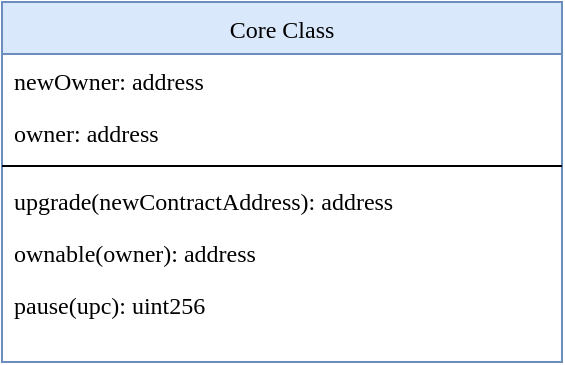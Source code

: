 <mxfile version="14.6.13" type="device"><diagram id="C5RBs43oDa-KdzZeNtuy" name="Page-1"><mxGraphModel dx="790" dy="557" grid="1" gridSize="10" guides="1" tooltips="1" connect="1" arrows="1" fold="1" page="1" pageScale="1" pageWidth="827" pageHeight="1169" math="0" shadow="0"><root><mxCell id="WIyWlLk6GJQsqaUBKTNV-0"/><mxCell id="WIyWlLk6GJQsqaUBKTNV-1" parent="WIyWlLk6GJQsqaUBKTNV-0"/><mxCell id="zkfFHV4jXpPFQw0GAbJ--17" value="Core Class" style="swimlane;fontStyle=0;align=center;verticalAlign=top;childLayout=stackLayout;horizontal=1;startSize=26;horizontalStack=0;resizeParent=1;resizeLast=0;collapsible=1;marginBottom=0;rounded=0;shadow=0;strokeWidth=1;fillColor=#dae8fc;strokeColor=#6c8ebf;swimlaneFillColor=#ffffff;fontFamily=Lucida Console;fontSize=12;" parent="WIyWlLk6GJQsqaUBKTNV-1" vertex="1"><mxGeometry x="274" y="80" width="280" height="180" as="geometry"><mxRectangle x="550" y="140" width="160" height="26" as="alternateBounds"/></mxGeometry></mxCell><mxCell id="zkfFHV4jXpPFQw0GAbJ--18" value="newOwner: address" style="text;align=left;verticalAlign=top;spacingLeft=4;spacingRight=4;overflow=hidden;rotatable=0;points=[[0,0.5],[1,0.5]];portConstraint=eastwest;fontFamily=Lucida Console;fontSize=12;fontStyle=0" parent="zkfFHV4jXpPFQw0GAbJ--17" vertex="1"><mxGeometry y="26" width="280" height="26" as="geometry"/></mxCell><mxCell id="zkfFHV4jXpPFQw0GAbJ--19" value="owner: address" style="text;align=left;verticalAlign=top;spacingLeft=4;spacingRight=4;overflow=hidden;rotatable=0;points=[[0,0.5],[1,0.5]];portConstraint=eastwest;rounded=0;shadow=0;html=0;fontFamily=Lucida Console;fontSize=12;fontStyle=0" parent="zkfFHV4jXpPFQw0GAbJ--17" vertex="1"><mxGeometry y="52" width="280" height="26" as="geometry"/></mxCell><mxCell id="zkfFHV4jXpPFQw0GAbJ--23" value="" style="line;html=1;strokeWidth=1;align=left;verticalAlign=middle;spacingTop=-1;spacingLeft=3;spacingRight=3;rotatable=0;labelPosition=right;points=[];portConstraint=eastwest;fontFamily=Lucida Console;fontSize=12;fontStyle=0" parent="zkfFHV4jXpPFQw0GAbJ--17" vertex="1"><mxGeometry y="78" width="280" height="8" as="geometry"/></mxCell><mxCell id="we53o_bJWtPfI9RdWH06-2" value="upgrade(newContractAddress): address" style="text;align=left;verticalAlign=top;spacingLeft=4;spacingRight=4;overflow=hidden;rotatable=0;points=[[0,0.5],[1,0.5]];portConstraint=eastwest;fontFamily=Lucida Console;fontSize=12;fontStyle=0" vertex="1" parent="zkfFHV4jXpPFQw0GAbJ--17"><mxGeometry y="86" width="280" height="26" as="geometry"/></mxCell><mxCell id="we53o_bJWtPfI9RdWH06-3" value="ownable(owner): address" style="text;align=left;verticalAlign=top;spacingLeft=4;spacingRight=4;overflow=hidden;rotatable=0;points=[[0,0.5],[1,0.5]];portConstraint=eastwest;fontFamily=Lucida Console;fontSize=12;fontStyle=0" vertex="1" parent="zkfFHV4jXpPFQw0GAbJ--17"><mxGeometry y="112" width="280" height="26" as="geometry"/></mxCell><mxCell id="we53o_bJWtPfI9RdWH06-4" value="pause(upc): uint256" style="text;align=left;verticalAlign=top;spacingLeft=4;spacingRight=4;overflow=hidden;rotatable=0;points=[[0,0.5],[1,0.5]];portConstraint=eastwest;fontFamily=Lucida Console;fontSize=12;fontStyle=0" vertex="1" parent="zkfFHV4jXpPFQw0GAbJ--17"><mxGeometry y="138" width="280" height="26" as="geometry"/></mxCell></root></mxGraphModel></diagram></mxfile>